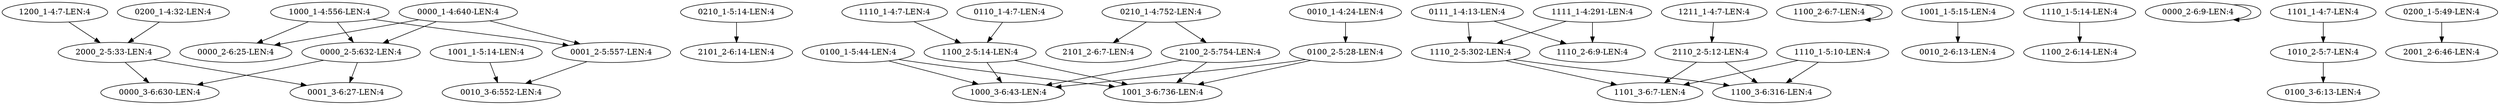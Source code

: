 digraph G {
    "1200_1-4:7-LEN:4" -> "2000_2-5:33-LEN:4";
    "0210_1-5:14-LEN:4" -> "2101_2-6:14-LEN:4";
    "0010_1-4:24-LEN:4" -> "0100_2-5:28-LEN:4";
    "2110_2-5:12-LEN:4" -> "1101_3-6:7-LEN:4";
    "2110_2-5:12-LEN:4" -> "1100_3-6:316-LEN:4";
    "1100_2-6:7-LEN:4" -> "1100_2-6:7-LEN:4";
    "2100_2-5:754-LEN:4" -> "1000_3-6:43-LEN:4";
    "2100_2-5:754-LEN:4" -> "1001_3-6:736-LEN:4";
    "1110_1-4:7-LEN:4" -> "1100_2-5:14-LEN:4";
    "0100_1-5:44-LEN:4" -> "1000_3-6:43-LEN:4";
    "0100_1-5:44-LEN:4" -> "1001_3-6:736-LEN:4";
    "1000_1-4:556-LEN:4" -> "0000_2-6:25-LEN:4";
    "1000_1-4:556-LEN:4" -> "0001_2-5:557-LEN:4";
    "1000_1-4:556-LEN:4" -> "0000_2-5:632-LEN:4";
    "0210_1-4:752-LEN:4" -> "2100_2-5:754-LEN:4";
    "0210_1-4:752-LEN:4" -> "2101_2-6:7-LEN:4";
    "0110_1-4:7-LEN:4" -> "1100_2-5:14-LEN:4";
    "1110_1-5:10-LEN:4" -> "1101_3-6:7-LEN:4";
    "1110_1-5:10-LEN:4" -> "1100_3-6:316-LEN:4";
    "1111_1-4:291-LEN:4" -> "1110_2-6:9-LEN:4";
    "1111_1-4:291-LEN:4" -> "1110_2-5:302-LEN:4";
    "0001_2-5:557-LEN:4" -> "0010_3-6:552-LEN:4";
    "0200_1-4:32-LEN:4" -> "2000_2-5:33-LEN:4";
    "1001_1-5:15-LEN:4" -> "0010_2-6:13-LEN:4";
    "1100_2-5:14-LEN:4" -> "1000_3-6:43-LEN:4";
    "1100_2-5:14-LEN:4" -> "1001_3-6:736-LEN:4";
    "2000_2-5:33-LEN:4" -> "0000_3-6:630-LEN:4";
    "2000_2-5:33-LEN:4" -> "0001_3-6:27-LEN:4";
    "0111_1-4:13-LEN:4" -> "1110_2-6:9-LEN:4";
    "0111_1-4:13-LEN:4" -> "1110_2-5:302-LEN:4";
    "1211_1-4:7-LEN:4" -> "2110_2-5:12-LEN:4";
    "1110_1-5:14-LEN:4" -> "1100_2-6:14-LEN:4";
    "1001_1-5:14-LEN:4" -> "0010_3-6:552-LEN:4";
    "0100_2-5:28-LEN:4" -> "1000_3-6:43-LEN:4";
    "0100_2-5:28-LEN:4" -> "1001_3-6:736-LEN:4";
    "0000_2-6:9-LEN:4" -> "0000_2-6:9-LEN:4";
    "0000_2-5:632-LEN:4" -> "0000_3-6:630-LEN:4";
    "0000_2-5:632-LEN:4" -> "0001_3-6:27-LEN:4";
    "0000_1-4:640-LEN:4" -> "0000_2-6:25-LEN:4";
    "0000_1-4:640-LEN:4" -> "0001_2-5:557-LEN:4";
    "0000_1-4:640-LEN:4" -> "0000_2-5:632-LEN:4";
    "1101_1-4:7-LEN:4" -> "1010_2-5:7-LEN:4";
    "1010_2-5:7-LEN:4" -> "0100_3-6:13-LEN:4";
    "0200_1-5:49-LEN:4" -> "2001_2-6:46-LEN:4";
    "1110_2-5:302-LEN:4" -> "1101_3-6:7-LEN:4";
    "1110_2-5:302-LEN:4" -> "1100_3-6:316-LEN:4";
}
